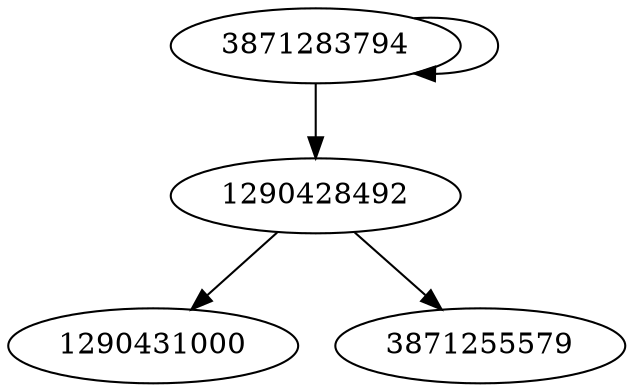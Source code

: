 digraph  {
1290431000;
3871283794;
3871255579;
1290428492;
3871283794 -> 3871283794;
3871283794 -> 1290428492;
1290428492 -> 1290431000;
1290428492 -> 3871255579;
}
